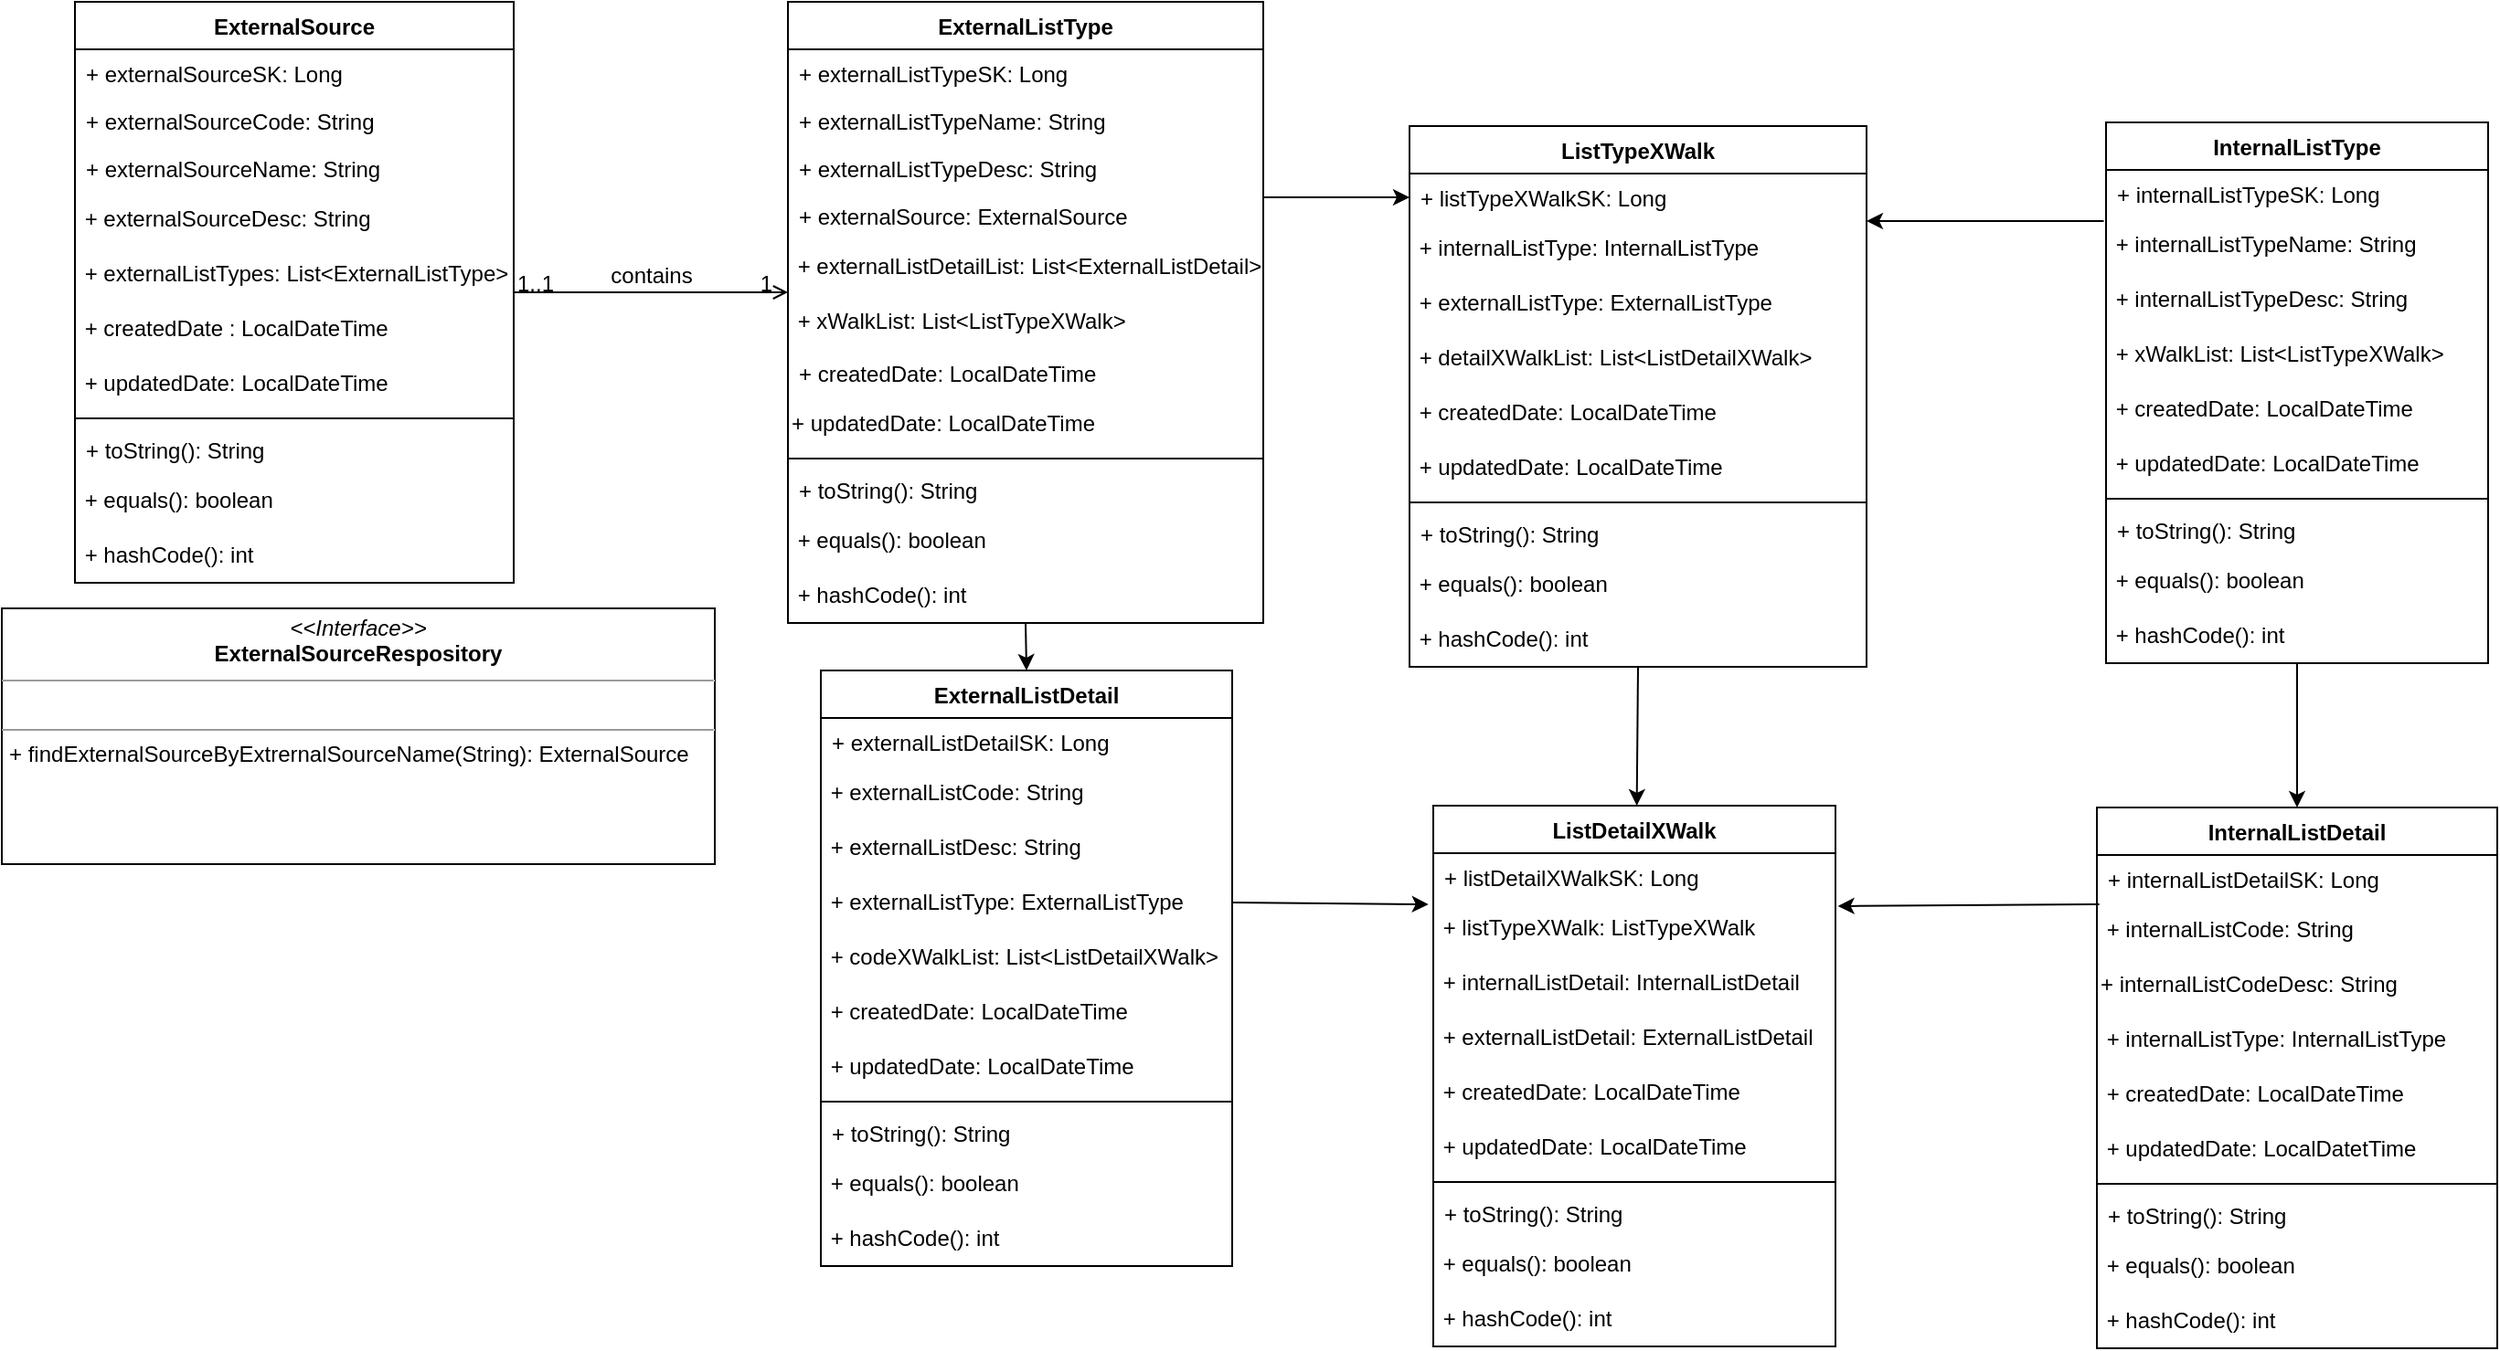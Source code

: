 <mxfile version="16.0.2" type="device"><diagram id="C5RBs43oDa-KdzZeNtuy" name="Page-1"><mxGraphModel dx="1426" dy="852" grid="1" gridSize="10" guides="1" tooltips="1" connect="1" arrows="1" fold="1" page="1" pageScale="1" pageWidth="827" pageHeight="1169" math="0" shadow="0"><root><mxCell id="WIyWlLk6GJQsqaUBKTNV-0"/><mxCell id="WIyWlLk6GJQsqaUBKTNV-1" parent="WIyWlLk6GJQsqaUBKTNV-0"/><mxCell id="zkfFHV4jXpPFQw0GAbJ--0" value="ExternalSource" style="swimlane;fontStyle=1;align=center;verticalAlign=top;childLayout=stackLayout;horizontal=1;startSize=26;horizontalStack=0;resizeParent=1;resizeLast=0;collapsible=1;marginBottom=0;rounded=0;shadow=0;strokeWidth=1;" parent="WIyWlLk6GJQsqaUBKTNV-1" vertex="1"><mxGeometry x="50" y="60" width="240" height="318" as="geometry"><mxRectangle x="230" y="140" width="160" height="26" as="alternateBounds"/></mxGeometry></mxCell><mxCell id="zkfFHV4jXpPFQw0GAbJ--1" value="+ externalSourceSK: Long" style="text;align=left;verticalAlign=top;spacingLeft=4;spacingRight=4;overflow=hidden;rotatable=0;points=[[0,0.5],[1,0.5]];portConstraint=eastwest;" parent="zkfFHV4jXpPFQw0GAbJ--0" vertex="1"><mxGeometry y="26" width="240" height="26" as="geometry"/></mxCell><mxCell id="zkfFHV4jXpPFQw0GAbJ--2" value="+ externalSourceCode: String" style="text;align=left;verticalAlign=top;spacingLeft=4;spacingRight=4;overflow=hidden;rotatable=0;points=[[0,0.5],[1,0.5]];portConstraint=eastwest;rounded=0;shadow=0;html=0;" parent="zkfFHV4jXpPFQw0GAbJ--0" vertex="1"><mxGeometry y="52" width="240" height="26" as="geometry"/></mxCell><mxCell id="zkfFHV4jXpPFQw0GAbJ--3" value="+ externalSourceName: String" style="text;align=left;verticalAlign=top;spacingLeft=4;spacingRight=4;overflow=hidden;rotatable=0;points=[[0,0.5],[1,0.5]];portConstraint=eastwest;rounded=0;shadow=0;html=0;" parent="zkfFHV4jXpPFQw0GAbJ--0" vertex="1"><mxGeometry y="78" width="240" height="26" as="geometry"/></mxCell><mxCell id="3msyaj3gXIcrl6Ido44w-1" value="&amp;nbsp;+ externalSourceDesc: String" style="text;html=1;strokeColor=none;fillColor=none;align=left;verticalAlign=middle;whiteSpace=wrap;rounded=0;" parent="zkfFHV4jXpPFQw0GAbJ--0" vertex="1"><mxGeometry y="104" width="240" height="30" as="geometry"/></mxCell><mxCell id="48-1AL8xrBdTlDWP6I7r-0" value="&amp;nbsp;+ externalListTypes: List&amp;lt;ExternalListType&amp;gt;" style="text;html=1;strokeColor=none;fillColor=none;align=left;verticalAlign=middle;whiteSpace=wrap;rounded=0;" parent="zkfFHV4jXpPFQw0GAbJ--0" vertex="1"><mxGeometry y="134" width="240" height="30" as="geometry"/></mxCell><mxCell id="3msyaj3gXIcrl6Ido44w-2" value="&amp;nbsp;+ createdDate : LocalDateTime" style="text;html=1;strokeColor=none;fillColor=none;align=left;verticalAlign=middle;whiteSpace=wrap;rounded=0;" parent="zkfFHV4jXpPFQw0GAbJ--0" vertex="1"><mxGeometry y="164" width="240" height="30" as="geometry"/></mxCell><mxCell id="3msyaj3gXIcrl6Ido44w-3" value="&amp;nbsp;+ updatedDate: LocalDateTime" style="text;html=1;strokeColor=none;fillColor=none;align=left;verticalAlign=middle;whiteSpace=wrap;rounded=0;" parent="zkfFHV4jXpPFQw0GAbJ--0" vertex="1"><mxGeometry y="194" width="240" height="30" as="geometry"/></mxCell><mxCell id="zkfFHV4jXpPFQw0GAbJ--4" value="" style="line;html=1;strokeWidth=1;align=left;verticalAlign=middle;spacingTop=-1;spacingLeft=3;spacingRight=3;rotatable=0;labelPosition=right;points=[];portConstraint=eastwest;" parent="zkfFHV4jXpPFQw0GAbJ--0" vertex="1"><mxGeometry y="224" width="240" height="8" as="geometry"/></mxCell><mxCell id="3msyaj3gXIcrl6Ido44w-60" value="+ toString(): String" style="text;strokeColor=none;fillColor=none;align=left;verticalAlign=top;spacingLeft=4;spacingRight=4;overflow=hidden;rotatable=0;points=[[0,0.5],[1,0.5]];portConstraint=eastwest;" parent="zkfFHV4jXpPFQw0GAbJ--0" vertex="1"><mxGeometry y="232" width="240" height="26" as="geometry"/></mxCell><mxCell id="3msyaj3gXIcrl6Ido44w-63" value="&amp;nbsp;+ equals(): boolean" style="text;html=1;strokeColor=none;fillColor=none;align=left;verticalAlign=middle;whiteSpace=wrap;rounded=0;" parent="zkfFHV4jXpPFQw0GAbJ--0" vertex="1"><mxGeometry y="258" width="240" height="30" as="geometry"/></mxCell><mxCell id="3msyaj3gXIcrl6Ido44w-69" value="&amp;nbsp;+ hashCode(): int" style="text;html=1;strokeColor=none;fillColor=none;align=left;verticalAlign=middle;whiteSpace=wrap;rounded=0;" parent="zkfFHV4jXpPFQw0GAbJ--0" vertex="1"><mxGeometry y="288" width="240" height="30" as="geometry"/></mxCell><mxCell id="zkfFHV4jXpPFQw0GAbJ--17" value="ExternalListType" style="swimlane;fontStyle=1;align=center;verticalAlign=top;childLayout=stackLayout;horizontal=1;startSize=26;horizontalStack=0;resizeParent=1;resizeLast=0;collapsible=1;marginBottom=0;rounded=0;shadow=0;strokeWidth=1;" parent="WIyWlLk6GJQsqaUBKTNV-1" vertex="1"><mxGeometry x="440" y="60" width="260" height="340" as="geometry"><mxRectangle x="550" y="140" width="160" height="26" as="alternateBounds"/></mxGeometry></mxCell><mxCell id="zkfFHV4jXpPFQw0GAbJ--18" value="+ externalListTypeSK: Long" style="text;align=left;verticalAlign=top;spacingLeft=4;spacingRight=4;overflow=hidden;rotatable=0;points=[[0,0.5],[1,0.5]];portConstraint=eastwest;" parent="zkfFHV4jXpPFQw0GAbJ--17" vertex="1"><mxGeometry y="26" width="260" height="26" as="geometry"/></mxCell><mxCell id="zkfFHV4jXpPFQw0GAbJ--19" value="+ externalListTypeName: String" style="text;align=left;verticalAlign=top;spacingLeft=4;spacingRight=4;overflow=hidden;rotatable=0;points=[[0,0.5],[1,0.5]];portConstraint=eastwest;rounded=0;shadow=0;html=0;" parent="zkfFHV4jXpPFQw0GAbJ--17" vertex="1"><mxGeometry y="52" width="260" height="26" as="geometry"/></mxCell><mxCell id="zkfFHV4jXpPFQw0GAbJ--20" value="+ externalListTypeDesc: String" style="text;align=left;verticalAlign=top;spacingLeft=4;spacingRight=4;overflow=hidden;rotatable=0;points=[[0,0.5],[1,0.5]];portConstraint=eastwest;rounded=0;shadow=0;html=0;" parent="zkfFHV4jXpPFQw0GAbJ--17" vertex="1"><mxGeometry y="78" width="260" height="26" as="geometry"/></mxCell><mxCell id="zkfFHV4jXpPFQw0GAbJ--21" value="+ externalSource: ExternalSource" style="text;align=left;verticalAlign=top;spacingLeft=4;spacingRight=4;overflow=hidden;rotatable=0;points=[[0,0.5],[1,0.5]];portConstraint=eastwest;rounded=0;shadow=0;html=0;" parent="zkfFHV4jXpPFQw0GAbJ--17" vertex="1"><mxGeometry y="104" width="260" height="26" as="geometry"/></mxCell><mxCell id="48-1AL8xrBdTlDWP6I7r-1" value="&amp;nbsp;+ externalListDetailList: List&amp;lt;ExternalListDetail&amp;gt;" style="text;html=1;strokeColor=none;fillColor=none;align=left;verticalAlign=middle;whiteSpace=wrap;rounded=0;" parent="zkfFHV4jXpPFQw0GAbJ--17" vertex="1"><mxGeometry y="130" width="260" height="30" as="geometry"/></mxCell><mxCell id="Tx6C2-K2at187DrVTWBH-2" value="&amp;nbsp;+ xWalkList: List&amp;lt;ListTypeXWalk&amp;gt;" style="text;html=1;strokeColor=none;fillColor=none;align=left;verticalAlign=middle;whiteSpace=wrap;rounded=0;" vertex="1" parent="zkfFHV4jXpPFQw0GAbJ--17"><mxGeometry y="160" width="260" height="30" as="geometry"/></mxCell><mxCell id="zkfFHV4jXpPFQw0GAbJ--22" value="+ createdDate: LocalDateTime" style="text;align=left;verticalAlign=top;spacingLeft=4;spacingRight=4;overflow=hidden;rotatable=0;points=[[0,0.5],[1,0.5]];portConstraint=eastwest;rounded=0;shadow=0;html=0;" parent="zkfFHV4jXpPFQw0GAbJ--17" vertex="1"><mxGeometry y="190" width="260" height="26" as="geometry"/></mxCell><mxCell id="3msyaj3gXIcrl6Ido44w-17" value="+ updatedDate: LocalDateTime" style="text;html=1;strokeColor=none;fillColor=none;align=left;verticalAlign=middle;whiteSpace=wrap;rounded=0;" parent="zkfFHV4jXpPFQw0GAbJ--17" vertex="1"><mxGeometry y="216" width="260" height="30" as="geometry"/></mxCell><mxCell id="zkfFHV4jXpPFQw0GAbJ--23" value="" style="line;html=1;strokeWidth=1;align=left;verticalAlign=middle;spacingTop=-1;spacingLeft=3;spacingRight=3;rotatable=0;labelPosition=right;points=[];portConstraint=eastwest;" parent="zkfFHV4jXpPFQw0GAbJ--17" vertex="1"><mxGeometry y="246" width="260" height="8" as="geometry"/></mxCell><mxCell id="3msyaj3gXIcrl6Ido44w-59" value="+ toString(): String" style="text;strokeColor=none;fillColor=none;align=left;verticalAlign=top;spacingLeft=4;spacingRight=4;overflow=hidden;rotatable=0;points=[[0,0.5],[1,0.5]];portConstraint=eastwest;" parent="zkfFHV4jXpPFQw0GAbJ--17" vertex="1"><mxGeometry y="254" width="260" height="26" as="geometry"/></mxCell><mxCell id="3msyaj3gXIcrl6Ido44w-64" value="&amp;nbsp;+ equals(): boolean" style="text;html=1;strokeColor=none;fillColor=none;align=left;verticalAlign=middle;whiteSpace=wrap;rounded=0;" parent="zkfFHV4jXpPFQw0GAbJ--17" vertex="1"><mxGeometry y="280" width="260" height="30" as="geometry"/></mxCell><mxCell id="3msyaj3gXIcrl6Ido44w-68" value="&amp;nbsp;+ hashCode(): int" style="text;html=1;strokeColor=none;fillColor=none;align=left;verticalAlign=middle;whiteSpace=wrap;rounded=0;" parent="zkfFHV4jXpPFQw0GAbJ--17" vertex="1"><mxGeometry y="310" width="260" height="30" as="geometry"/></mxCell><mxCell id="zkfFHV4jXpPFQw0GAbJ--26" value="" style="endArrow=open;shadow=0;strokeWidth=1;rounded=0;endFill=1;edgeStyle=elbowEdgeStyle;elbow=vertical;" parent="WIyWlLk6GJQsqaUBKTNV-1" source="zkfFHV4jXpPFQw0GAbJ--0" target="zkfFHV4jXpPFQw0GAbJ--17" edge="1"><mxGeometry x="0.5" y="41" relative="1" as="geometry"><mxPoint x="380" y="192" as="sourcePoint"/><mxPoint x="540" y="192" as="targetPoint"/><mxPoint x="-40" y="32" as="offset"/></mxGeometry></mxCell><mxCell id="zkfFHV4jXpPFQw0GAbJ--27" value="1..1" style="resizable=0;align=left;verticalAlign=bottom;labelBackgroundColor=none;fontSize=12;" parent="zkfFHV4jXpPFQw0GAbJ--26" connectable="0" vertex="1"><mxGeometry x="-1" relative="1" as="geometry"><mxPoint y="4" as="offset"/></mxGeometry></mxCell><mxCell id="zkfFHV4jXpPFQw0GAbJ--28" value="1" style="resizable=0;align=right;verticalAlign=bottom;labelBackgroundColor=none;fontSize=12;" parent="zkfFHV4jXpPFQw0GAbJ--26" connectable="0" vertex="1"><mxGeometry x="1" relative="1" as="geometry"><mxPoint x="-7" y="4" as="offset"/></mxGeometry></mxCell><mxCell id="zkfFHV4jXpPFQw0GAbJ--29" value="contains" style="text;html=1;resizable=0;points=[];;align=center;verticalAlign=middle;labelBackgroundColor=none;rounded=0;shadow=0;strokeWidth=1;fontSize=12;" parent="zkfFHV4jXpPFQw0GAbJ--26" vertex="1" connectable="0"><mxGeometry x="0.5" y="49" relative="1" as="geometry"><mxPoint x="-38" y="40" as="offset"/></mxGeometry></mxCell><mxCell id="3msyaj3gXIcrl6Ido44w-13" value="ExternalListDetail" style="swimlane;fontStyle=1;align=center;verticalAlign=top;childLayout=stackLayout;horizontal=1;startSize=26;horizontalStack=0;resizeParent=1;resizeParentMax=0;resizeLast=0;collapsible=1;marginBottom=0;" parent="WIyWlLk6GJQsqaUBKTNV-1" vertex="1"><mxGeometry x="458" y="426" width="225" height="326" as="geometry"/></mxCell><mxCell id="3msyaj3gXIcrl6Ido44w-14" value="+ externalListDetailSK: Long" style="text;strokeColor=none;fillColor=none;align=left;verticalAlign=top;spacingLeft=4;spacingRight=4;overflow=hidden;rotatable=0;points=[[0,0.5],[1,0.5]];portConstraint=eastwest;" parent="3msyaj3gXIcrl6Ido44w-13" vertex="1"><mxGeometry y="26" width="225" height="26" as="geometry"/></mxCell><mxCell id="3msyaj3gXIcrl6Ido44w-19" value="&amp;nbsp;+ externalListCode: String" style="text;html=1;strokeColor=none;fillColor=none;align=left;verticalAlign=middle;whiteSpace=wrap;rounded=0;" parent="3msyaj3gXIcrl6Ido44w-13" vertex="1"><mxGeometry y="52" width="225" height="30" as="geometry"/></mxCell><mxCell id="3msyaj3gXIcrl6Ido44w-20" value="&amp;nbsp;+ externalListDesc: String" style="text;html=1;strokeColor=none;fillColor=none;align=left;verticalAlign=middle;whiteSpace=wrap;rounded=0;" parent="3msyaj3gXIcrl6Ido44w-13" vertex="1"><mxGeometry y="82" width="225" height="30" as="geometry"/></mxCell><mxCell id="3msyaj3gXIcrl6Ido44w-21" value="&amp;nbsp;+ externalListType: ExternalListType" style="text;html=1;strokeColor=none;fillColor=none;align=left;verticalAlign=middle;whiteSpace=wrap;rounded=0;" parent="3msyaj3gXIcrl6Ido44w-13" vertex="1"><mxGeometry y="112" width="225" height="30" as="geometry"/></mxCell><mxCell id="Tx6C2-K2at187DrVTWBH-3" value="&amp;nbsp;+ codeXWalkList: List&amp;lt;ListDetailXWalk&amp;gt;" style="text;html=1;strokeColor=none;fillColor=none;align=left;verticalAlign=middle;whiteSpace=wrap;rounded=0;" vertex="1" parent="3msyaj3gXIcrl6Ido44w-13"><mxGeometry y="142" width="225" height="30" as="geometry"/></mxCell><mxCell id="3msyaj3gXIcrl6Ido44w-22" value="&amp;nbsp;+ createdDate: LocalDateTime" style="text;html=1;strokeColor=none;fillColor=none;align=left;verticalAlign=middle;whiteSpace=wrap;rounded=0;" parent="3msyaj3gXIcrl6Ido44w-13" vertex="1"><mxGeometry y="172" width="225" height="30" as="geometry"/></mxCell><mxCell id="3msyaj3gXIcrl6Ido44w-23" value="&amp;nbsp;+ updatedDate: LocalDateTime" style="text;html=1;strokeColor=none;fillColor=none;align=left;verticalAlign=middle;whiteSpace=wrap;rounded=0;" parent="3msyaj3gXIcrl6Ido44w-13" vertex="1"><mxGeometry y="202" width="225" height="30" as="geometry"/></mxCell><mxCell id="3msyaj3gXIcrl6Ido44w-15" value="" style="line;strokeWidth=1;fillColor=none;align=left;verticalAlign=middle;spacingTop=-1;spacingLeft=3;spacingRight=3;rotatable=0;labelPosition=right;points=[];portConstraint=eastwest;" parent="3msyaj3gXIcrl6Ido44w-13" vertex="1"><mxGeometry y="232" width="225" height="8" as="geometry"/></mxCell><mxCell id="3msyaj3gXIcrl6Ido44w-61" value="+ toString(): String" style="text;strokeColor=none;fillColor=none;align=left;verticalAlign=top;spacingLeft=4;spacingRight=4;overflow=hidden;rotatable=0;points=[[0,0.5],[1,0.5]];portConstraint=eastwest;" parent="3msyaj3gXIcrl6Ido44w-13" vertex="1"><mxGeometry y="240" width="225" height="26" as="geometry"/></mxCell><mxCell id="3msyaj3gXIcrl6Ido44w-65" value="&amp;nbsp;+ equals(): boolean" style="text;html=1;strokeColor=none;fillColor=none;align=left;verticalAlign=middle;whiteSpace=wrap;rounded=0;" parent="3msyaj3gXIcrl6Ido44w-13" vertex="1"><mxGeometry y="266" width="225" height="30" as="geometry"/></mxCell><mxCell id="3msyaj3gXIcrl6Ido44w-70" value="&amp;nbsp;+ hashCode(): int" style="text;html=1;strokeColor=none;fillColor=none;align=left;verticalAlign=middle;whiteSpace=wrap;rounded=0;" parent="3msyaj3gXIcrl6Ido44w-13" vertex="1"><mxGeometry y="296" width="225" height="30" as="geometry"/></mxCell><mxCell id="3msyaj3gXIcrl6Ido44w-18" value="" style="endArrow=classic;html=1;rounded=0;exitX=0.5;exitY=1;exitDx=0;exitDy=0;entryX=0.5;entryY=0;entryDx=0;entryDy=0;" parent="WIyWlLk6GJQsqaUBKTNV-1" source="zkfFHV4jXpPFQw0GAbJ--17" target="3msyaj3gXIcrl6Ido44w-13" edge="1"><mxGeometry width="50" height="50" relative="1" as="geometry"><mxPoint x="710" y="370" as="sourcePoint"/><mxPoint x="760" y="320" as="targetPoint"/></mxGeometry></mxCell><mxCell id="3msyaj3gXIcrl6Ido44w-24" value="InternalListType" style="swimlane;fontStyle=1;align=center;verticalAlign=top;childLayout=stackLayout;horizontal=1;startSize=26;horizontalStack=0;resizeParent=1;resizeParentMax=0;resizeLast=0;collapsible=1;marginBottom=0;" parent="WIyWlLk6GJQsqaUBKTNV-1" vertex="1"><mxGeometry x="1161" y="126" width="209" height="296" as="geometry"/></mxCell><mxCell id="3msyaj3gXIcrl6Ido44w-25" value="+ internalListTypeSK: Long" style="text;strokeColor=none;fillColor=none;align=left;verticalAlign=top;spacingLeft=4;spacingRight=4;overflow=hidden;rotatable=0;points=[[0,0.5],[1,0.5]];portConstraint=eastwest;" parent="3msyaj3gXIcrl6Ido44w-24" vertex="1"><mxGeometry y="26" width="209" height="26" as="geometry"/></mxCell><mxCell id="3msyaj3gXIcrl6Ido44w-46" value="&amp;nbsp;+ internalListTypeName: String" style="text;html=1;strokeColor=none;fillColor=none;align=left;verticalAlign=middle;whiteSpace=wrap;rounded=0;" parent="3msyaj3gXIcrl6Ido44w-24" vertex="1"><mxGeometry y="52" width="209" height="30" as="geometry"/></mxCell><mxCell id="3msyaj3gXIcrl6Ido44w-47" value="&amp;nbsp;+ internalListTypeDesc: String" style="text;html=1;strokeColor=none;fillColor=none;align=left;verticalAlign=middle;whiteSpace=wrap;rounded=0;" parent="3msyaj3gXIcrl6Ido44w-24" vertex="1"><mxGeometry y="82" width="209" height="30" as="geometry"/></mxCell><mxCell id="Tx6C2-K2at187DrVTWBH-1" value="&amp;nbsp;+ xWalkList: List&amp;lt;ListTypeXWalk&amp;gt;" style="text;html=1;strokeColor=none;fillColor=none;align=left;verticalAlign=middle;whiteSpace=wrap;rounded=0;" vertex="1" parent="3msyaj3gXIcrl6Ido44w-24"><mxGeometry y="112" width="209" height="30" as="geometry"/></mxCell><mxCell id="3msyaj3gXIcrl6Ido44w-48" value="&amp;nbsp;+ createdDate: LocalDateTime" style="text;html=1;strokeColor=none;fillColor=none;align=left;verticalAlign=middle;whiteSpace=wrap;rounded=0;" parent="3msyaj3gXIcrl6Ido44w-24" vertex="1"><mxGeometry y="142" width="209" height="30" as="geometry"/></mxCell><mxCell id="3msyaj3gXIcrl6Ido44w-49" value="&amp;nbsp;+ updatedDate: LocalDateTime" style="text;html=1;strokeColor=none;fillColor=none;align=left;verticalAlign=middle;whiteSpace=wrap;rounded=0;" parent="3msyaj3gXIcrl6Ido44w-24" vertex="1"><mxGeometry y="172" width="209" height="30" as="geometry"/></mxCell><mxCell id="3msyaj3gXIcrl6Ido44w-26" value="" style="line;strokeWidth=1;fillColor=none;align=left;verticalAlign=middle;spacingTop=-1;spacingLeft=3;spacingRight=3;rotatable=0;labelPosition=right;points=[];portConstraint=eastwest;" parent="3msyaj3gXIcrl6Ido44w-24" vertex="1"><mxGeometry y="202" width="209" height="8" as="geometry"/></mxCell><mxCell id="3msyaj3gXIcrl6Ido44w-27" value="+ toString(): String" style="text;strokeColor=none;fillColor=none;align=left;verticalAlign=top;spacingLeft=4;spacingRight=4;overflow=hidden;rotatable=0;points=[[0,0.5],[1,0.5]];portConstraint=eastwest;" parent="3msyaj3gXIcrl6Ido44w-24" vertex="1"><mxGeometry y="210" width="209" height="26" as="geometry"/></mxCell><mxCell id="3msyaj3gXIcrl6Ido44w-50" value="&amp;nbsp;+ equals(): boolean" style="text;html=1;strokeColor=none;fillColor=none;align=left;verticalAlign=middle;whiteSpace=wrap;rounded=0;" parent="3msyaj3gXIcrl6Ido44w-24" vertex="1"><mxGeometry y="236" width="209" height="30" as="geometry"/></mxCell><mxCell id="3msyaj3gXIcrl6Ido44w-51" value="&amp;nbsp;+ hashCode(): int" style="text;html=1;strokeColor=none;fillColor=none;align=left;verticalAlign=middle;whiteSpace=wrap;rounded=0;" parent="3msyaj3gXIcrl6Ido44w-24" vertex="1"><mxGeometry y="266" width="209" height="30" as="geometry"/></mxCell><mxCell id="3msyaj3gXIcrl6Ido44w-28" value="InternalListDetail" style="swimlane;fontStyle=1;align=center;verticalAlign=top;childLayout=stackLayout;horizontal=1;startSize=26;horizontalStack=0;resizeParent=1;resizeParentMax=0;resizeLast=0;collapsible=1;marginBottom=0;" parent="WIyWlLk6GJQsqaUBKTNV-1" vertex="1"><mxGeometry x="1156" y="501" width="219" height="296" as="geometry"/></mxCell><mxCell id="3msyaj3gXIcrl6Ido44w-29" value="+ internalListDetailSK: Long" style="text;strokeColor=none;fillColor=none;align=left;verticalAlign=top;spacingLeft=4;spacingRight=4;overflow=hidden;rotatable=0;points=[[0,0.5],[1,0.5]];portConstraint=eastwest;" parent="3msyaj3gXIcrl6Ido44w-28" vertex="1"><mxGeometry y="26" width="219" height="26" as="geometry"/></mxCell><mxCell id="3msyaj3gXIcrl6Ido44w-71" value="&amp;nbsp;+ internalListCode: String" style="text;html=1;strokeColor=none;fillColor=none;align=left;verticalAlign=middle;whiteSpace=wrap;rounded=0;" parent="3msyaj3gXIcrl6Ido44w-28" vertex="1"><mxGeometry y="52" width="219" height="30" as="geometry"/></mxCell><mxCell id="3msyaj3gXIcrl6Ido44w-72" value="+ internalListCodeDesc: String" style="text;html=1;strokeColor=none;fillColor=none;align=left;verticalAlign=middle;whiteSpace=wrap;rounded=0;" parent="3msyaj3gXIcrl6Ido44w-28" vertex="1"><mxGeometry y="82" width="219" height="30" as="geometry"/></mxCell><mxCell id="3msyaj3gXIcrl6Ido44w-74" value="&amp;nbsp;+ internalListType: InternalListType" style="text;html=1;strokeColor=none;fillColor=none;align=left;verticalAlign=middle;whiteSpace=wrap;rounded=0;" parent="3msyaj3gXIcrl6Ido44w-28" vertex="1"><mxGeometry y="112" width="219" height="30" as="geometry"/></mxCell><mxCell id="3msyaj3gXIcrl6Ido44w-75" value="&amp;nbsp;+ createdDate: LocalDateTime" style="text;html=1;strokeColor=none;fillColor=none;align=left;verticalAlign=middle;whiteSpace=wrap;rounded=0;" parent="3msyaj3gXIcrl6Ido44w-28" vertex="1"><mxGeometry y="142" width="219" height="30" as="geometry"/></mxCell><mxCell id="3msyaj3gXIcrl6Ido44w-76" value="&amp;nbsp;+ updatedDate: LocalDatetTime" style="text;html=1;strokeColor=none;fillColor=none;align=left;verticalAlign=middle;whiteSpace=wrap;rounded=0;" parent="3msyaj3gXIcrl6Ido44w-28" vertex="1"><mxGeometry y="172" width="219" height="30" as="geometry"/></mxCell><mxCell id="3msyaj3gXIcrl6Ido44w-30" value="" style="line;strokeWidth=1;fillColor=none;align=left;verticalAlign=middle;spacingTop=-1;spacingLeft=3;spacingRight=3;rotatable=0;labelPosition=right;points=[];portConstraint=eastwest;" parent="3msyaj3gXIcrl6Ido44w-28" vertex="1"><mxGeometry y="202" width="219" height="8" as="geometry"/></mxCell><mxCell id="3msyaj3gXIcrl6Ido44w-52" value="+ toString(): String" style="text;strokeColor=none;fillColor=none;align=left;verticalAlign=top;spacingLeft=4;spacingRight=4;overflow=hidden;rotatable=0;points=[[0,0.5],[1,0.5]];portConstraint=eastwest;" parent="3msyaj3gXIcrl6Ido44w-28" vertex="1"><mxGeometry y="210" width="219" height="26" as="geometry"/></mxCell><mxCell id="3msyaj3gXIcrl6Ido44w-53" value="&amp;nbsp;+ equals(): boolean" style="text;html=1;strokeColor=none;fillColor=none;align=left;verticalAlign=middle;whiteSpace=wrap;rounded=0;" parent="3msyaj3gXIcrl6Ido44w-28" vertex="1"><mxGeometry y="236" width="219" height="30" as="geometry"/></mxCell><mxCell id="3msyaj3gXIcrl6Ido44w-54" value="&amp;nbsp;+ hashCode(): int" style="text;html=1;strokeColor=none;fillColor=none;align=left;verticalAlign=middle;whiteSpace=wrap;rounded=0;" parent="3msyaj3gXIcrl6Ido44w-28" vertex="1"><mxGeometry y="266" width="219" height="30" as="geometry"/></mxCell><mxCell id="3msyaj3gXIcrl6Ido44w-32" value="ListTypeXWalk" style="swimlane;fontStyle=1;align=center;verticalAlign=top;childLayout=stackLayout;horizontal=1;startSize=26;horizontalStack=0;resizeParent=1;resizeParentMax=0;resizeLast=0;collapsible=1;marginBottom=0;" parent="WIyWlLk6GJQsqaUBKTNV-1" vertex="1"><mxGeometry x="780" y="128" width="250" height="296" as="geometry"/></mxCell><mxCell id="3msyaj3gXIcrl6Ido44w-33" value="+ listTypeXWalkSK: Long" style="text;strokeColor=none;fillColor=none;align=left;verticalAlign=top;spacingLeft=4;spacingRight=4;overflow=hidden;rotatable=0;points=[[0,0.5],[1,0.5]];portConstraint=eastwest;" parent="3msyaj3gXIcrl6Ido44w-32" vertex="1"><mxGeometry y="26" width="250" height="26" as="geometry"/></mxCell><mxCell id="3msyaj3gXIcrl6Ido44w-78" value="&amp;nbsp;+ internalListType: InternalListType" style="text;html=1;strokeColor=none;fillColor=none;align=left;verticalAlign=middle;whiteSpace=wrap;rounded=0;" parent="3msyaj3gXIcrl6Ido44w-32" vertex="1"><mxGeometry y="52" width="250" height="30" as="geometry"/></mxCell><mxCell id="3msyaj3gXIcrl6Ido44w-79" value="&amp;nbsp;+ externalListType: ExternalListType" style="text;html=1;strokeColor=none;fillColor=none;align=left;verticalAlign=middle;whiteSpace=wrap;rounded=0;" parent="3msyaj3gXIcrl6Ido44w-32" vertex="1"><mxGeometry y="82" width="250" height="30" as="geometry"/></mxCell><mxCell id="Tx6C2-K2at187DrVTWBH-0" value="&amp;nbsp;+ detailXWalkList: List&amp;lt;ListDetailXWalk&amp;gt;" style="text;html=1;strokeColor=none;fillColor=none;align=left;verticalAlign=middle;whiteSpace=wrap;rounded=0;" vertex="1" parent="3msyaj3gXIcrl6Ido44w-32"><mxGeometry y="112" width="250" height="30" as="geometry"/></mxCell><mxCell id="3msyaj3gXIcrl6Ido44w-80" value="&amp;nbsp;+ createdDate: LocalDateTime" style="text;html=1;strokeColor=none;fillColor=none;align=left;verticalAlign=middle;whiteSpace=wrap;rounded=0;" parent="3msyaj3gXIcrl6Ido44w-32" vertex="1"><mxGeometry y="142" width="250" height="30" as="geometry"/></mxCell><mxCell id="3msyaj3gXIcrl6Ido44w-81" value="&amp;nbsp;+ updatedDate: LocalDateTime" style="text;html=1;strokeColor=none;fillColor=none;align=left;verticalAlign=middle;whiteSpace=wrap;rounded=0;" parent="3msyaj3gXIcrl6Ido44w-32" vertex="1"><mxGeometry y="172" width="250" height="30" as="geometry"/></mxCell><mxCell id="3msyaj3gXIcrl6Ido44w-34" value="" style="line;strokeWidth=1;fillColor=none;align=left;verticalAlign=middle;spacingTop=-1;spacingLeft=3;spacingRight=3;rotatable=0;labelPosition=right;points=[];portConstraint=eastwest;" parent="3msyaj3gXIcrl6Ido44w-32" vertex="1"><mxGeometry y="202" width="250" height="8" as="geometry"/></mxCell><mxCell id="3msyaj3gXIcrl6Ido44w-58" value="+ toString(): String" style="text;strokeColor=none;fillColor=none;align=left;verticalAlign=top;spacingLeft=4;spacingRight=4;overflow=hidden;rotatable=0;points=[[0,0.5],[1,0.5]];portConstraint=eastwest;" parent="3msyaj3gXIcrl6Ido44w-32" vertex="1"><mxGeometry y="210" width="250" height="26" as="geometry"/></mxCell><mxCell id="3msyaj3gXIcrl6Ido44w-62" value="&amp;nbsp;+ equals(): boolean" style="text;html=1;strokeColor=none;fillColor=none;align=left;verticalAlign=middle;whiteSpace=wrap;rounded=0;" parent="3msyaj3gXIcrl6Ido44w-32" vertex="1"><mxGeometry y="236" width="250" height="30" as="geometry"/></mxCell><mxCell id="3msyaj3gXIcrl6Ido44w-67" value="&amp;nbsp;+ hashCode(): int" style="text;html=1;strokeColor=none;fillColor=none;align=left;verticalAlign=middle;whiteSpace=wrap;rounded=0;" parent="3msyaj3gXIcrl6Ido44w-32" vertex="1"><mxGeometry y="266" width="250" height="30" as="geometry"/></mxCell><mxCell id="3msyaj3gXIcrl6Ido44w-36" value="ListDetailXWalk" style="swimlane;fontStyle=1;align=center;verticalAlign=top;childLayout=stackLayout;horizontal=1;startSize=26;horizontalStack=0;resizeParent=1;resizeParentMax=0;resizeLast=0;collapsible=1;marginBottom=0;" parent="WIyWlLk6GJQsqaUBKTNV-1" vertex="1"><mxGeometry x="793" y="500" width="220" height="296" as="geometry"/></mxCell><mxCell id="3msyaj3gXIcrl6Ido44w-37" value="+ listDetailXWalkSK: Long" style="text;strokeColor=none;fillColor=none;align=left;verticalAlign=top;spacingLeft=4;spacingRight=4;overflow=hidden;rotatable=0;points=[[0,0.5],[1,0.5]];portConstraint=eastwest;" parent="3msyaj3gXIcrl6Ido44w-36" vertex="1"><mxGeometry y="26" width="220" height="26" as="geometry"/></mxCell><mxCell id="3msyaj3gXIcrl6Ido44w-82" value="&amp;nbsp;+ listTypeXWalk: ListTypeXWalk" style="text;html=1;strokeColor=none;fillColor=none;align=left;verticalAlign=middle;whiteSpace=wrap;rounded=0;" parent="3msyaj3gXIcrl6Ido44w-36" vertex="1"><mxGeometry y="52" width="220" height="30" as="geometry"/></mxCell><mxCell id="3msyaj3gXIcrl6Ido44w-83" value="&amp;nbsp;+ internalListDetail: InternalListDetail" style="text;html=1;strokeColor=none;fillColor=none;align=left;verticalAlign=middle;whiteSpace=wrap;rounded=0;" parent="3msyaj3gXIcrl6Ido44w-36" vertex="1"><mxGeometry y="82" width="220" height="30" as="geometry"/></mxCell><mxCell id="3msyaj3gXIcrl6Ido44w-84" value="&amp;nbsp;+ externalListDetail: ExternalListDetail" style="text;html=1;strokeColor=none;fillColor=none;align=left;verticalAlign=middle;whiteSpace=wrap;rounded=0;" parent="3msyaj3gXIcrl6Ido44w-36" vertex="1"><mxGeometry y="112" width="220" height="30" as="geometry"/></mxCell><mxCell id="3msyaj3gXIcrl6Ido44w-85" value="&amp;nbsp;+ createdDate: LocalDateTime" style="text;html=1;strokeColor=none;fillColor=none;align=left;verticalAlign=middle;whiteSpace=wrap;rounded=0;" parent="3msyaj3gXIcrl6Ido44w-36" vertex="1"><mxGeometry y="142" width="220" height="30" as="geometry"/></mxCell><mxCell id="3msyaj3gXIcrl6Ido44w-86" value="&amp;nbsp;+ updatedDate: LocalDateTime" style="text;html=1;strokeColor=none;fillColor=none;align=left;verticalAlign=middle;whiteSpace=wrap;rounded=0;" parent="3msyaj3gXIcrl6Ido44w-36" vertex="1"><mxGeometry y="172" width="220" height="30" as="geometry"/></mxCell><mxCell id="3msyaj3gXIcrl6Ido44w-38" value="" style="line;strokeWidth=1;fillColor=none;align=left;verticalAlign=middle;spacingTop=-1;spacingLeft=3;spacingRight=3;rotatable=0;labelPosition=right;points=[];portConstraint=eastwest;" parent="3msyaj3gXIcrl6Ido44w-36" vertex="1"><mxGeometry y="202" width="220" height="8" as="geometry"/></mxCell><mxCell id="3msyaj3gXIcrl6Ido44w-55" value="+ toString(): String" style="text;strokeColor=none;fillColor=none;align=left;verticalAlign=top;spacingLeft=4;spacingRight=4;overflow=hidden;rotatable=0;points=[[0,0.5],[1,0.5]];portConstraint=eastwest;" parent="3msyaj3gXIcrl6Ido44w-36" vertex="1"><mxGeometry y="210" width="220" height="26" as="geometry"/></mxCell><mxCell id="3msyaj3gXIcrl6Ido44w-56" value="&amp;nbsp;+ equals(): boolean" style="text;html=1;strokeColor=none;fillColor=none;align=left;verticalAlign=middle;whiteSpace=wrap;rounded=0;" parent="3msyaj3gXIcrl6Ido44w-36" vertex="1"><mxGeometry y="236" width="220" height="30" as="geometry"/></mxCell><mxCell id="3msyaj3gXIcrl6Ido44w-57" value="&amp;nbsp;+ hashCode(): int" style="text;html=1;strokeColor=none;fillColor=none;align=left;verticalAlign=middle;whiteSpace=wrap;rounded=0;" parent="3msyaj3gXIcrl6Ido44w-36" vertex="1"><mxGeometry y="266" width="220" height="30" as="geometry"/></mxCell><mxCell id="3msyaj3gXIcrl6Ido44w-40" value="" style="endArrow=classic;html=1;rounded=0;exitX=1;exitY=0.115;exitDx=0;exitDy=0;exitPerimeter=0;entryX=0;entryY=0.5;entryDx=0;entryDy=0;" parent="WIyWlLk6GJQsqaUBKTNV-1" source="zkfFHV4jXpPFQw0GAbJ--21" target="3msyaj3gXIcrl6Ido44w-33" edge="1"><mxGeometry width="50" height="50" relative="1" as="geometry"><mxPoint x="710" y="320" as="sourcePoint"/><mxPoint x="760" y="270" as="targetPoint"/></mxGeometry></mxCell><mxCell id="3msyaj3gXIcrl6Ido44w-42" value="" style="endArrow=classic;html=1;rounded=0;exitX=0.5;exitY=1;exitDx=0;exitDy=0;" parent="WIyWlLk6GJQsqaUBKTNV-1" source="3msyaj3gXIcrl6Ido44w-67" target="3msyaj3gXIcrl6Ido44w-36" edge="1"><mxGeometry width="50" height="50" relative="1" as="geometry"><mxPoint x="848" y="280" as="sourcePoint"/><mxPoint x="960" y="240" as="targetPoint"/></mxGeometry></mxCell><mxCell id="3msyaj3gXIcrl6Ido44w-43" value="" style="endArrow=classic;html=1;rounded=0;exitX=1;exitY=0.5;exitDx=0;exitDy=0;entryX=-0.012;entryY=1.077;entryDx=0;entryDy=0;entryPerimeter=0;" parent="WIyWlLk6GJQsqaUBKTNV-1" source="3msyaj3gXIcrl6Ido44w-21" target="3msyaj3gXIcrl6Ido44w-37" edge="1"><mxGeometry width="50" height="50" relative="1" as="geometry"><mxPoint x="700" y="570" as="sourcePoint"/><mxPoint x="750" y="520" as="targetPoint"/></mxGeometry></mxCell><mxCell id="3msyaj3gXIcrl6Ido44w-44" value="" style="endArrow=classic;html=1;rounded=0;exitX=-0.006;exitY=1.077;exitDx=0;exitDy=0;exitPerimeter=0;" parent="WIyWlLk6GJQsqaUBKTNV-1" source="3msyaj3gXIcrl6Ido44w-25" edge="1"><mxGeometry width="50" height="50" relative="1" as="geometry"><mxPoint x="990" y="290" as="sourcePoint"/><mxPoint x="1030" y="180" as="targetPoint"/></mxGeometry></mxCell><mxCell id="3msyaj3gXIcrl6Ido44w-45" value="" style="endArrow=classic;html=1;rounded=0;entryX=1.006;entryY=1.115;entryDx=0;entryDy=0;entryPerimeter=0;exitX=0.006;exitY=1.038;exitDx=0;exitDy=0;exitPerimeter=0;" parent="WIyWlLk6GJQsqaUBKTNV-1" source="3msyaj3gXIcrl6Ido44w-29" target="3msyaj3gXIcrl6Ido44w-37" edge="1"><mxGeometry width="50" height="50" relative="1" as="geometry"><mxPoint x="990" y="620" as="sourcePoint"/><mxPoint x="1040" y="570" as="targetPoint"/></mxGeometry></mxCell><mxCell id="3msyaj3gXIcrl6Ido44w-77" value="" style="endArrow=classic;html=1;rounded=0;exitX=0.5;exitY=1;exitDx=0;exitDy=0;entryX=0.5;entryY=0;entryDx=0;entryDy=0;" parent="WIyWlLk6GJQsqaUBKTNV-1" source="3msyaj3gXIcrl6Ido44w-51" target="3msyaj3gXIcrl6Ido44w-28" edge="1"><mxGeometry width="50" height="50" relative="1" as="geometry"><mxPoint x="1490" y="560" as="sourcePoint"/><mxPoint x="1540" y="510" as="targetPoint"/></mxGeometry></mxCell><mxCell id="3msyaj3gXIcrl6Ido44w-87" value="&lt;p style=&quot;margin: 0px ; margin-top: 4px ; text-align: center&quot;&gt;&lt;i&gt;&amp;lt;&amp;lt;Interface&amp;gt;&amp;gt;&lt;/i&gt;&lt;br&gt;&lt;b&gt;ExternalSourceRespository&lt;/b&gt;&lt;/p&gt;&lt;hr size=&quot;1&quot;&gt;&lt;p style=&quot;margin: 0px ; margin-left: 4px&quot;&gt;&lt;br&gt;&lt;/p&gt;&lt;hr size=&quot;1&quot;&gt;&lt;p style=&quot;margin: 0px ; margin-left: 4px&quot;&gt;+ findExternalSourceByExtrernalSourceName(String): ExternalSource&lt;br&gt;&lt;/p&gt;" style="verticalAlign=top;align=left;overflow=fill;fontSize=12;fontFamily=Helvetica;html=1;" parent="WIyWlLk6GJQsqaUBKTNV-1" vertex="1"><mxGeometry x="10" y="392" width="390" height="140" as="geometry"/></mxCell></root></mxGraphModel></diagram></mxfile>